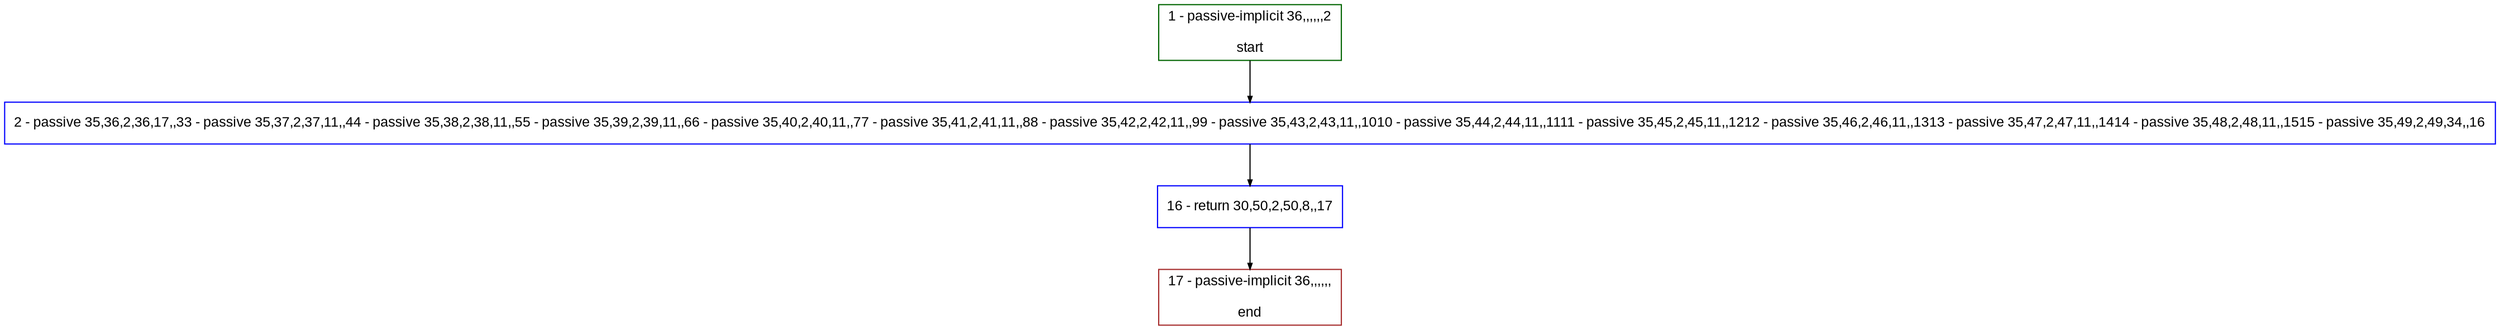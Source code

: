 digraph "" {
  graph [bgcolor="white", fillcolor="#FFFFCC", pack="true", packmode="clust", fontname="Arial", label="", fontsize="12", compound="true", style="rounded,filled"];
  node [node_initialized="no", fillcolor="white", fontname="Arial", label="", color="grey", fontsize="12", fixedsize="false", compound="true", shape="rectangle", style="filled"];
  edge [arrowtail="none", lhead="", fontcolor="black", fontname="Arial", label="", color="black", fontsize="12", arrowhead="normal", arrowsize="0.5", compound="true", ltail="", dir="forward"];
  __N1 [fillcolor="#ffffff", label="2 - passive 35,36,2,36,17,,33 - passive 35,37,2,37,11,,44 - passive 35,38,2,38,11,,55 - passive 35,39,2,39,11,,66 - passive 35,40,2,40,11,,77 - passive 35,41,2,41,11,,88 - passive 35,42,2,42,11,,99 - passive 35,43,2,43,11,,1010 - passive 35,44,2,44,11,,1111 - passive 35,45,2,45,11,,1212 - passive 35,46,2,46,11,,1313 - passive 35,47,2,47,11,,1414 - passive 35,48,2,48,11,,1515 - passive 35,49,2,49,34,,16", color="#0000ff", shape="box", style="filled"];
  __N2 [fillcolor="#ffffff", label="1 - passive-implicit 36,,,,,,2\n\nstart", color="#006400", shape="box", style="filled"];
  __N3 [fillcolor="#ffffff", label="16 - return 30,50,2,50,8,,17", color="#0000ff", shape="box", style="filled"];
  __N4 [fillcolor="#ffffff", label="17 - passive-implicit 36,,,,,,\n\nend", color="#a52a2a", shape="box", style="filled"];
  __N2 -> __N1 [arrowtail="none", color="#000000", label="", arrowhead="normal", dir="forward"];
  __N1 -> __N3 [arrowtail="none", color="#000000", label="", arrowhead="normal", dir="forward"];
  __N3 -> __N4 [arrowtail="none", color="#000000", label="", arrowhead="normal", dir="forward"];
}
